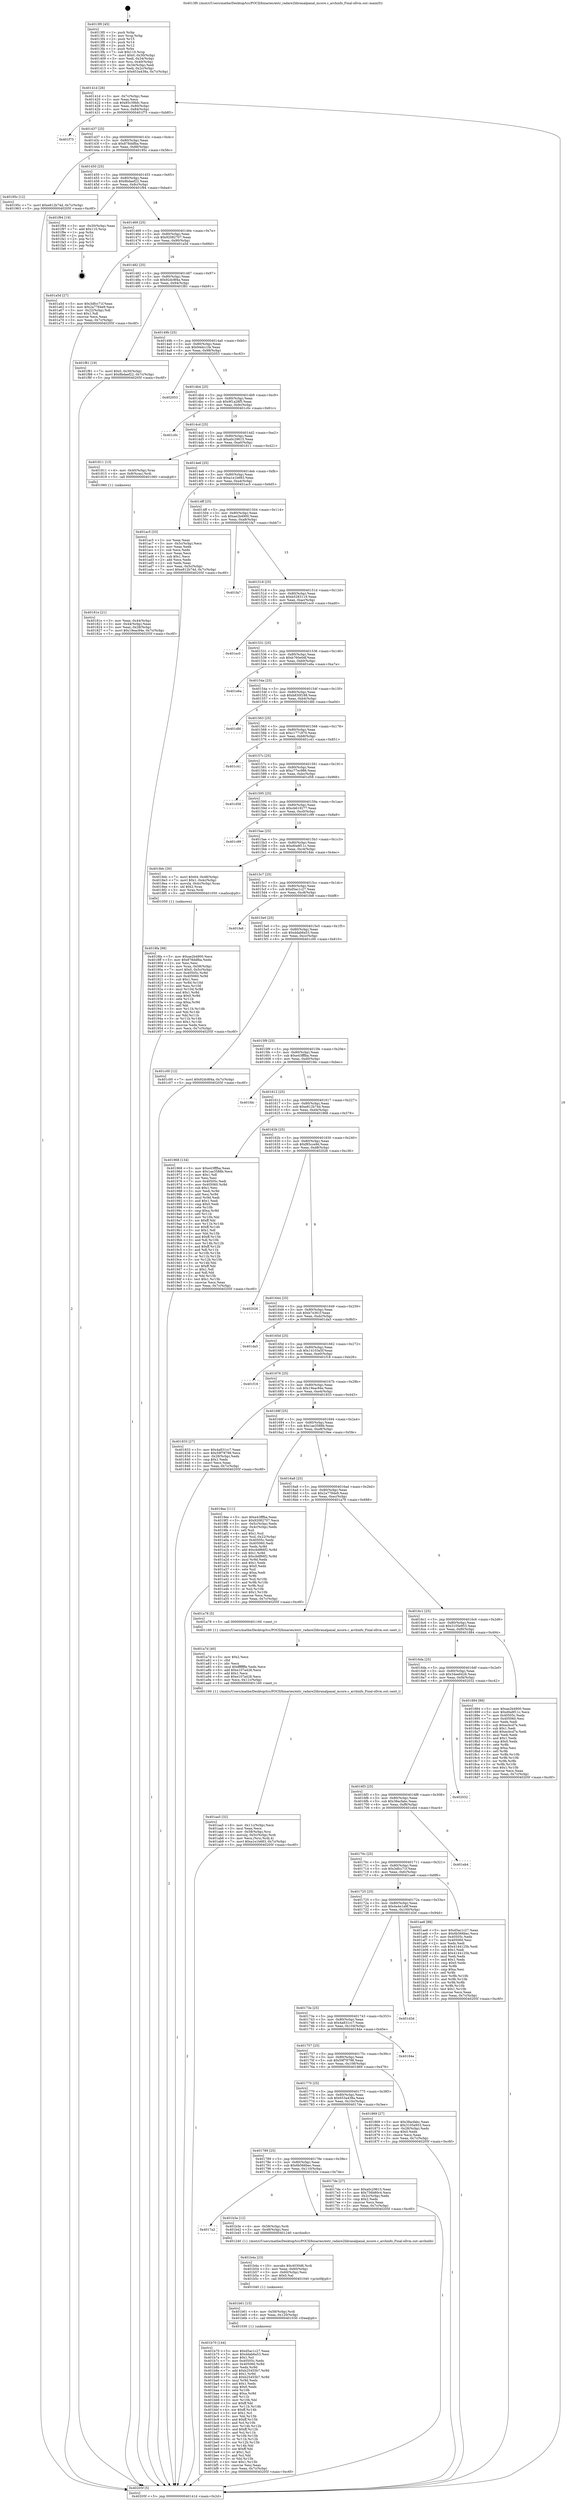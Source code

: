 digraph "0x4013f0" {
  label = "0x4013f0 (/mnt/c/Users/mathe/Desktop/tcc/POCII/binaries/extr_radare2libranalpanal_mcore.c_archinfo_Final-ollvm.out::main(0))"
  labelloc = "t"
  node[shape=record]

  Entry [label="",width=0.3,height=0.3,shape=circle,fillcolor=black,style=filled]
  "0x40141d" [label="{
     0x40141d [26]\l
     | [instrs]\l
     &nbsp;&nbsp;0x40141d \<+3\>: mov -0x7c(%rbp),%eax\l
     &nbsp;&nbsp;0x401420 \<+2\>: mov %eax,%ecx\l
     &nbsp;&nbsp;0x401422 \<+6\>: sub $0x85c39bfc,%ecx\l
     &nbsp;&nbsp;0x401428 \<+3\>: mov %eax,-0x80(%rbp)\l
     &nbsp;&nbsp;0x40142b \<+6\>: mov %ecx,-0x84(%rbp)\l
     &nbsp;&nbsp;0x401431 \<+6\>: je 0000000000401f75 \<main+0xb85\>\l
  }"]
  "0x401f75" [label="{
     0x401f75\l
  }", style=dashed]
  "0x401437" [label="{
     0x401437 [25]\l
     | [instrs]\l
     &nbsp;&nbsp;0x401437 \<+5\>: jmp 000000000040143c \<main+0x4c\>\l
     &nbsp;&nbsp;0x40143c \<+3\>: mov -0x80(%rbp),%eax\l
     &nbsp;&nbsp;0x40143f \<+5\>: sub $0x878ddfba,%eax\l
     &nbsp;&nbsp;0x401444 \<+6\>: mov %eax,-0x88(%rbp)\l
     &nbsp;&nbsp;0x40144a \<+6\>: je 000000000040195c \<main+0x56c\>\l
  }"]
  Exit [label="",width=0.3,height=0.3,shape=circle,fillcolor=black,style=filled,peripheries=2]
  "0x40195c" [label="{
     0x40195c [12]\l
     | [instrs]\l
     &nbsp;&nbsp;0x40195c \<+7\>: movl $0xe812b74d,-0x7c(%rbp)\l
     &nbsp;&nbsp;0x401963 \<+5\>: jmp 000000000040205f \<main+0xc6f\>\l
  }"]
  "0x401450" [label="{
     0x401450 [25]\l
     | [instrs]\l
     &nbsp;&nbsp;0x401450 \<+5\>: jmp 0000000000401455 \<main+0x65\>\l
     &nbsp;&nbsp;0x401455 \<+3\>: mov -0x80(%rbp),%eax\l
     &nbsp;&nbsp;0x401458 \<+5\>: sub $0x8bdaef22,%eax\l
     &nbsp;&nbsp;0x40145d \<+6\>: mov %eax,-0x8c(%rbp)\l
     &nbsp;&nbsp;0x401463 \<+6\>: je 0000000000401f94 \<main+0xba4\>\l
  }"]
  "0x401b70" [label="{
     0x401b70 [144]\l
     | [instrs]\l
     &nbsp;&nbsp;0x401b70 \<+5\>: mov $0xd5ac1c27,%eax\l
     &nbsp;&nbsp;0x401b75 \<+5\>: mov $0xddab6a53,%esi\l
     &nbsp;&nbsp;0x401b7a \<+2\>: mov $0x1,%cl\l
     &nbsp;&nbsp;0x401b7c \<+7\>: mov 0x40505c,%edx\l
     &nbsp;&nbsp;0x401b83 \<+8\>: mov 0x405060,%r8d\l
     &nbsp;&nbsp;0x401b8b \<+3\>: mov %edx,%r9d\l
     &nbsp;&nbsp;0x401b8e \<+7\>: add $0xb25455b7,%r9d\l
     &nbsp;&nbsp;0x401b95 \<+4\>: sub $0x1,%r9d\l
     &nbsp;&nbsp;0x401b99 \<+7\>: sub $0xb25455b7,%r9d\l
     &nbsp;&nbsp;0x401ba0 \<+4\>: imul %r9d,%edx\l
     &nbsp;&nbsp;0x401ba4 \<+3\>: and $0x1,%edx\l
     &nbsp;&nbsp;0x401ba7 \<+3\>: cmp $0x0,%edx\l
     &nbsp;&nbsp;0x401baa \<+4\>: sete %r10b\l
     &nbsp;&nbsp;0x401bae \<+4\>: cmp $0xa,%r8d\l
     &nbsp;&nbsp;0x401bb2 \<+4\>: setl %r11b\l
     &nbsp;&nbsp;0x401bb6 \<+3\>: mov %r10b,%bl\l
     &nbsp;&nbsp;0x401bb9 \<+3\>: xor $0xff,%bl\l
     &nbsp;&nbsp;0x401bbc \<+3\>: mov %r11b,%r14b\l
     &nbsp;&nbsp;0x401bbf \<+4\>: xor $0xff,%r14b\l
     &nbsp;&nbsp;0x401bc3 \<+3\>: xor $0x1,%cl\l
     &nbsp;&nbsp;0x401bc6 \<+3\>: mov %bl,%r15b\l
     &nbsp;&nbsp;0x401bc9 \<+4\>: and $0xff,%r15b\l
     &nbsp;&nbsp;0x401bcd \<+3\>: and %cl,%r10b\l
     &nbsp;&nbsp;0x401bd0 \<+3\>: mov %r14b,%r12b\l
     &nbsp;&nbsp;0x401bd3 \<+4\>: and $0xff,%r12b\l
     &nbsp;&nbsp;0x401bd7 \<+3\>: and %cl,%r11b\l
     &nbsp;&nbsp;0x401bda \<+3\>: or %r10b,%r15b\l
     &nbsp;&nbsp;0x401bdd \<+3\>: or %r11b,%r12b\l
     &nbsp;&nbsp;0x401be0 \<+3\>: xor %r12b,%r15b\l
     &nbsp;&nbsp;0x401be3 \<+3\>: or %r14b,%bl\l
     &nbsp;&nbsp;0x401be6 \<+3\>: xor $0xff,%bl\l
     &nbsp;&nbsp;0x401be9 \<+3\>: or $0x1,%cl\l
     &nbsp;&nbsp;0x401bec \<+2\>: and %cl,%bl\l
     &nbsp;&nbsp;0x401bee \<+3\>: or %bl,%r15b\l
     &nbsp;&nbsp;0x401bf1 \<+4\>: test $0x1,%r15b\l
     &nbsp;&nbsp;0x401bf5 \<+3\>: cmovne %esi,%eax\l
     &nbsp;&nbsp;0x401bf8 \<+3\>: mov %eax,-0x7c(%rbp)\l
     &nbsp;&nbsp;0x401bfb \<+5\>: jmp 000000000040205f \<main+0xc6f\>\l
  }"]
  "0x401f94" [label="{
     0x401f94 [19]\l
     | [instrs]\l
     &nbsp;&nbsp;0x401f94 \<+3\>: mov -0x30(%rbp),%eax\l
     &nbsp;&nbsp;0x401f97 \<+7\>: add $0x110,%rsp\l
     &nbsp;&nbsp;0x401f9e \<+1\>: pop %rbx\l
     &nbsp;&nbsp;0x401f9f \<+2\>: pop %r12\l
     &nbsp;&nbsp;0x401fa1 \<+2\>: pop %r14\l
     &nbsp;&nbsp;0x401fa3 \<+2\>: pop %r15\l
     &nbsp;&nbsp;0x401fa5 \<+1\>: pop %rbp\l
     &nbsp;&nbsp;0x401fa6 \<+1\>: ret\l
  }"]
  "0x401469" [label="{
     0x401469 [25]\l
     | [instrs]\l
     &nbsp;&nbsp;0x401469 \<+5\>: jmp 000000000040146e \<main+0x7e\>\l
     &nbsp;&nbsp;0x40146e \<+3\>: mov -0x80(%rbp),%eax\l
     &nbsp;&nbsp;0x401471 \<+5\>: sub $0x92082707,%eax\l
     &nbsp;&nbsp;0x401476 \<+6\>: mov %eax,-0x90(%rbp)\l
     &nbsp;&nbsp;0x40147c \<+6\>: je 0000000000401a5d \<main+0x66d\>\l
  }"]
  "0x401b61" [label="{
     0x401b61 [15]\l
     | [instrs]\l
     &nbsp;&nbsp;0x401b61 \<+4\>: mov -0x58(%rbp),%rdi\l
     &nbsp;&nbsp;0x401b65 \<+6\>: mov %eax,-0x120(%rbp)\l
     &nbsp;&nbsp;0x401b6b \<+5\>: call 0000000000401030 \<free@plt\>\l
     | [calls]\l
     &nbsp;&nbsp;0x401030 \{1\} (unknown)\l
  }"]
  "0x401a5d" [label="{
     0x401a5d [27]\l
     | [instrs]\l
     &nbsp;&nbsp;0x401a5d \<+5\>: mov $0x3dfcc71f,%eax\l
     &nbsp;&nbsp;0x401a62 \<+5\>: mov $0x2a7784e9,%ecx\l
     &nbsp;&nbsp;0x401a67 \<+3\>: mov -0x22(%rbp),%dl\l
     &nbsp;&nbsp;0x401a6a \<+3\>: test $0x1,%dl\l
     &nbsp;&nbsp;0x401a6d \<+3\>: cmovne %ecx,%eax\l
     &nbsp;&nbsp;0x401a70 \<+3\>: mov %eax,-0x7c(%rbp)\l
     &nbsp;&nbsp;0x401a73 \<+5\>: jmp 000000000040205f \<main+0xc6f\>\l
  }"]
  "0x401482" [label="{
     0x401482 [25]\l
     | [instrs]\l
     &nbsp;&nbsp;0x401482 \<+5\>: jmp 0000000000401487 \<main+0x97\>\l
     &nbsp;&nbsp;0x401487 \<+3\>: mov -0x80(%rbp),%eax\l
     &nbsp;&nbsp;0x40148a \<+5\>: sub $0x92dc8f4a,%eax\l
     &nbsp;&nbsp;0x40148f \<+6\>: mov %eax,-0x94(%rbp)\l
     &nbsp;&nbsp;0x401495 \<+6\>: je 0000000000401f81 \<main+0xb91\>\l
  }"]
  "0x401b4a" [label="{
     0x401b4a [23]\l
     | [instrs]\l
     &nbsp;&nbsp;0x401b4a \<+10\>: movabs $0x4030d6,%rdi\l
     &nbsp;&nbsp;0x401b54 \<+3\>: mov %eax,-0x60(%rbp)\l
     &nbsp;&nbsp;0x401b57 \<+3\>: mov -0x60(%rbp),%esi\l
     &nbsp;&nbsp;0x401b5a \<+2\>: mov $0x0,%al\l
     &nbsp;&nbsp;0x401b5c \<+5\>: call 0000000000401040 \<printf@plt\>\l
     | [calls]\l
     &nbsp;&nbsp;0x401040 \{1\} (unknown)\l
  }"]
  "0x401f81" [label="{
     0x401f81 [19]\l
     | [instrs]\l
     &nbsp;&nbsp;0x401f81 \<+7\>: movl $0x0,-0x30(%rbp)\l
     &nbsp;&nbsp;0x401f88 \<+7\>: movl $0x8bdaef22,-0x7c(%rbp)\l
     &nbsp;&nbsp;0x401f8f \<+5\>: jmp 000000000040205f \<main+0xc6f\>\l
  }"]
  "0x40149b" [label="{
     0x40149b [25]\l
     | [instrs]\l
     &nbsp;&nbsp;0x40149b \<+5\>: jmp 00000000004014a0 \<main+0xb0\>\l
     &nbsp;&nbsp;0x4014a0 \<+3\>: mov -0x80(%rbp),%eax\l
     &nbsp;&nbsp;0x4014a3 \<+5\>: sub $0x94dcc1fe,%eax\l
     &nbsp;&nbsp;0x4014a8 \<+6\>: mov %eax,-0x98(%rbp)\l
     &nbsp;&nbsp;0x4014ae \<+6\>: je 0000000000402053 \<main+0xc63\>\l
  }"]
  "0x4017a2" [label="{
     0x4017a2\l
  }", style=dashed]
  "0x402053" [label="{
     0x402053\l
  }", style=dashed]
  "0x4014b4" [label="{
     0x4014b4 [25]\l
     | [instrs]\l
     &nbsp;&nbsp;0x4014b4 \<+5\>: jmp 00000000004014b9 \<main+0xc9\>\l
     &nbsp;&nbsp;0x4014b9 \<+3\>: mov -0x80(%rbp),%eax\l
     &nbsp;&nbsp;0x4014bc \<+5\>: sub $0x9f1a28f5,%eax\l
     &nbsp;&nbsp;0x4014c1 \<+6\>: mov %eax,-0x9c(%rbp)\l
     &nbsp;&nbsp;0x4014c7 \<+6\>: je 0000000000401c0c \<main+0x81c\>\l
  }"]
  "0x401b3e" [label="{
     0x401b3e [12]\l
     | [instrs]\l
     &nbsp;&nbsp;0x401b3e \<+4\>: mov -0x58(%rbp),%rdi\l
     &nbsp;&nbsp;0x401b42 \<+3\>: mov -0x48(%rbp),%esi\l
     &nbsp;&nbsp;0x401b45 \<+5\>: call 0000000000401240 \<archinfo\>\l
     | [calls]\l
     &nbsp;&nbsp;0x401240 \{1\} (/mnt/c/Users/mathe/Desktop/tcc/POCII/binaries/extr_radare2libranalpanal_mcore.c_archinfo_Final-ollvm.out::archinfo)\l
  }"]
  "0x401c0c" [label="{
     0x401c0c\l
  }", style=dashed]
  "0x4014cd" [label="{
     0x4014cd [25]\l
     | [instrs]\l
     &nbsp;&nbsp;0x4014cd \<+5\>: jmp 00000000004014d2 \<main+0xe2\>\l
     &nbsp;&nbsp;0x4014d2 \<+3\>: mov -0x80(%rbp),%eax\l
     &nbsp;&nbsp;0x4014d5 \<+5\>: sub $0xa0c29615,%eax\l
     &nbsp;&nbsp;0x4014da \<+6\>: mov %eax,-0xa0(%rbp)\l
     &nbsp;&nbsp;0x4014e0 \<+6\>: je 0000000000401811 \<main+0x421\>\l
  }"]
  "0x401aa5" [label="{
     0x401aa5 [32]\l
     | [instrs]\l
     &nbsp;&nbsp;0x401aa5 \<+6\>: mov -0x11c(%rbp),%ecx\l
     &nbsp;&nbsp;0x401aab \<+3\>: imul %eax,%ecx\l
     &nbsp;&nbsp;0x401aae \<+4\>: mov -0x58(%rbp),%rsi\l
     &nbsp;&nbsp;0x401ab2 \<+4\>: movslq -0x5c(%rbp),%rdi\l
     &nbsp;&nbsp;0x401ab6 \<+3\>: mov %ecx,(%rsi,%rdi,4)\l
     &nbsp;&nbsp;0x401ab9 \<+7\>: movl $0xa1e1b683,-0x7c(%rbp)\l
     &nbsp;&nbsp;0x401ac0 \<+5\>: jmp 000000000040205f \<main+0xc6f\>\l
  }"]
  "0x401811" [label="{
     0x401811 [13]\l
     | [instrs]\l
     &nbsp;&nbsp;0x401811 \<+4\>: mov -0x40(%rbp),%rax\l
     &nbsp;&nbsp;0x401815 \<+4\>: mov 0x8(%rax),%rdi\l
     &nbsp;&nbsp;0x401819 \<+5\>: call 0000000000401060 \<atoi@plt\>\l
     | [calls]\l
     &nbsp;&nbsp;0x401060 \{1\} (unknown)\l
  }"]
  "0x4014e6" [label="{
     0x4014e6 [25]\l
     | [instrs]\l
     &nbsp;&nbsp;0x4014e6 \<+5\>: jmp 00000000004014eb \<main+0xfb\>\l
     &nbsp;&nbsp;0x4014eb \<+3\>: mov -0x80(%rbp),%eax\l
     &nbsp;&nbsp;0x4014ee \<+5\>: sub $0xa1e1b683,%eax\l
     &nbsp;&nbsp;0x4014f3 \<+6\>: mov %eax,-0xa4(%rbp)\l
     &nbsp;&nbsp;0x4014f9 \<+6\>: je 0000000000401ac5 \<main+0x6d5\>\l
  }"]
  "0x401a7d" [label="{
     0x401a7d [40]\l
     | [instrs]\l
     &nbsp;&nbsp;0x401a7d \<+5\>: mov $0x2,%ecx\l
     &nbsp;&nbsp;0x401a82 \<+1\>: cltd\l
     &nbsp;&nbsp;0x401a83 \<+2\>: idiv %ecx\l
     &nbsp;&nbsp;0x401a85 \<+6\>: imul $0xfffffffe,%edx,%ecx\l
     &nbsp;&nbsp;0x401a8b \<+6\>: add $0xe107a428,%ecx\l
     &nbsp;&nbsp;0x401a91 \<+3\>: add $0x1,%ecx\l
     &nbsp;&nbsp;0x401a94 \<+6\>: sub $0xe107a428,%ecx\l
     &nbsp;&nbsp;0x401a9a \<+6\>: mov %ecx,-0x11c(%rbp)\l
     &nbsp;&nbsp;0x401aa0 \<+5\>: call 0000000000401160 \<next_i\>\l
     | [calls]\l
     &nbsp;&nbsp;0x401160 \{1\} (/mnt/c/Users/mathe/Desktop/tcc/POCII/binaries/extr_radare2libranalpanal_mcore.c_archinfo_Final-ollvm.out::next_i)\l
  }"]
  "0x401ac5" [label="{
     0x401ac5 [33]\l
     | [instrs]\l
     &nbsp;&nbsp;0x401ac5 \<+2\>: xor %eax,%eax\l
     &nbsp;&nbsp;0x401ac7 \<+3\>: mov -0x5c(%rbp),%ecx\l
     &nbsp;&nbsp;0x401aca \<+2\>: mov %eax,%edx\l
     &nbsp;&nbsp;0x401acc \<+2\>: sub %ecx,%edx\l
     &nbsp;&nbsp;0x401ace \<+2\>: mov %eax,%ecx\l
     &nbsp;&nbsp;0x401ad0 \<+3\>: sub $0x1,%ecx\l
     &nbsp;&nbsp;0x401ad3 \<+2\>: add %ecx,%edx\l
     &nbsp;&nbsp;0x401ad5 \<+2\>: sub %edx,%eax\l
     &nbsp;&nbsp;0x401ad7 \<+3\>: mov %eax,-0x5c(%rbp)\l
     &nbsp;&nbsp;0x401ada \<+7\>: movl $0xe812b74d,-0x7c(%rbp)\l
     &nbsp;&nbsp;0x401ae1 \<+5\>: jmp 000000000040205f \<main+0xc6f\>\l
  }"]
  "0x4014ff" [label="{
     0x4014ff [25]\l
     | [instrs]\l
     &nbsp;&nbsp;0x4014ff \<+5\>: jmp 0000000000401504 \<main+0x114\>\l
     &nbsp;&nbsp;0x401504 \<+3\>: mov -0x80(%rbp),%eax\l
     &nbsp;&nbsp;0x401507 \<+5\>: sub $0xae2b4900,%eax\l
     &nbsp;&nbsp;0x40150c \<+6\>: mov %eax,-0xa8(%rbp)\l
     &nbsp;&nbsp;0x401512 \<+6\>: je 0000000000401fa7 \<main+0xbb7\>\l
  }"]
  "0x4018fa" [label="{
     0x4018fa [98]\l
     | [instrs]\l
     &nbsp;&nbsp;0x4018fa \<+5\>: mov $0xae2b4900,%ecx\l
     &nbsp;&nbsp;0x4018ff \<+5\>: mov $0x878ddfba,%edx\l
     &nbsp;&nbsp;0x401904 \<+2\>: xor %esi,%esi\l
     &nbsp;&nbsp;0x401906 \<+4\>: mov %rax,-0x58(%rbp)\l
     &nbsp;&nbsp;0x40190a \<+7\>: movl $0x0,-0x5c(%rbp)\l
     &nbsp;&nbsp;0x401911 \<+8\>: mov 0x40505c,%r8d\l
     &nbsp;&nbsp;0x401919 \<+8\>: mov 0x405060,%r9d\l
     &nbsp;&nbsp;0x401921 \<+3\>: sub $0x1,%esi\l
     &nbsp;&nbsp;0x401924 \<+3\>: mov %r8d,%r10d\l
     &nbsp;&nbsp;0x401927 \<+3\>: add %esi,%r10d\l
     &nbsp;&nbsp;0x40192a \<+4\>: imul %r10d,%r8d\l
     &nbsp;&nbsp;0x40192e \<+4\>: and $0x1,%r8d\l
     &nbsp;&nbsp;0x401932 \<+4\>: cmp $0x0,%r8d\l
     &nbsp;&nbsp;0x401936 \<+4\>: sete %r11b\l
     &nbsp;&nbsp;0x40193a \<+4\>: cmp $0xa,%r9d\l
     &nbsp;&nbsp;0x40193e \<+3\>: setl %bl\l
     &nbsp;&nbsp;0x401941 \<+3\>: mov %r11b,%r14b\l
     &nbsp;&nbsp;0x401944 \<+3\>: and %bl,%r14b\l
     &nbsp;&nbsp;0x401947 \<+3\>: xor %bl,%r11b\l
     &nbsp;&nbsp;0x40194a \<+3\>: or %r11b,%r14b\l
     &nbsp;&nbsp;0x40194d \<+4\>: test $0x1,%r14b\l
     &nbsp;&nbsp;0x401951 \<+3\>: cmovne %edx,%ecx\l
     &nbsp;&nbsp;0x401954 \<+3\>: mov %ecx,-0x7c(%rbp)\l
     &nbsp;&nbsp;0x401957 \<+5\>: jmp 000000000040205f \<main+0xc6f\>\l
  }"]
  "0x401fa7" [label="{
     0x401fa7\l
  }", style=dashed]
  "0x401518" [label="{
     0x401518 [25]\l
     | [instrs]\l
     &nbsp;&nbsp;0x401518 \<+5\>: jmp 000000000040151d \<main+0x12d\>\l
     &nbsp;&nbsp;0x40151d \<+3\>: mov -0x80(%rbp),%eax\l
     &nbsp;&nbsp;0x401520 \<+5\>: sub $0xb5283119,%eax\l
     &nbsp;&nbsp;0x401525 \<+6\>: mov %eax,-0xac(%rbp)\l
     &nbsp;&nbsp;0x40152b \<+6\>: je 0000000000401ec0 \<main+0xad0\>\l
  }"]
  "0x40181e" [label="{
     0x40181e [21]\l
     | [instrs]\l
     &nbsp;&nbsp;0x40181e \<+3\>: mov %eax,-0x44(%rbp)\l
     &nbsp;&nbsp;0x401821 \<+3\>: mov -0x44(%rbp),%eax\l
     &nbsp;&nbsp;0x401824 \<+3\>: mov %eax,-0x28(%rbp)\l
     &nbsp;&nbsp;0x401827 \<+7\>: movl $0x19eac94e,-0x7c(%rbp)\l
     &nbsp;&nbsp;0x40182e \<+5\>: jmp 000000000040205f \<main+0xc6f\>\l
  }"]
  "0x401ec0" [label="{
     0x401ec0\l
  }", style=dashed]
  "0x401531" [label="{
     0x401531 [25]\l
     | [instrs]\l
     &nbsp;&nbsp;0x401531 \<+5\>: jmp 0000000000401536 \<main+0x146\>\l
     &nbsp;&nbsp;0x401536 \<+3\>: mov -0x80(%rbp),%eax\l
     &nbsp;&nbsp;0x401539 \<+5\>: sub $0xb760e0df,%eax\l
     &nbsp;&nbsp;0x40153e \<+6\>: mov %eax,-0xb0(%rbp)\l
     &nbsp;&nbsp;0x401544 \<+6\>: je 0000000000401e6a \<main+0xa7a\>\l
  }"]
  "0x4013f0" [label="{
     0x4013f0 [45]\l
     | [instrs]\l
     &nbsp;&nbsp;0x4013f0 \<+1\>: push %rbp\l
     &nbsp;&nbsp;0x4013f1 \<+3\>: mov %rsp,%rbp\l
     &nbsp;&nbsp;0x4013f4 \<+2\>: push %r15\l
     &nbsp;&nbsp;0x4013f6 \<+2\>: push %r14\l
     &nbsp;&nbsp;0x4013f8 \<+2\>: push %r12\l
     &nbsp;&nbsp;0x4013fa \<+1\>: push %rbx\l
     &nbsp;&nbsp;0x4013fb \<+7\>: sub $0x110,%rsp\l
     &nbsp;&nbsp;0x401402 \<+7\>: movl $0x0,-0x30(%rbp)\l
     &nbsp;&nbsp;0x401409 \<+3\>: mov %edi,-0x34(%rbp)\l
     &nbsp;&nbsp;0x40140c \<+4\>: mov %rsi,-0x40(%rbp)\l
     &nbsp;&nbsp;0x401410 \<+3\>: mov -0x34(%rbp),%edi\l
     &nbsp;&nbsp;0x401413 \<+3\>: mov %edi,-0x2c(%rbp)\l
     &nbsp;&nbsp;0x401416 \<+7\>: movl $0x653a438a,-0x7c(%rbp)\l
  }"]
  "0x401e6a" [label="{
     0x401e6a\l
  }", style=dashed]
  "0x40154a" [label="{
     0x40154a [25]\l
     | [instrs]\l
     &nbsp;&nbsp;0x40154a \<+5\>: jmp 000000000040154f \<main+0x15f\>\l
     &nbsp;&nbsp;0x40154f \<+3\>: mov -0x80(%rbp),%eax\l
     &nbsp;&nbsp;0x401552 \<+5\>: sub $0xb830f188,%eax\l
     &nbsp;&nbsp;0x401557 \<+6\>: mov %eax,-0xb4(%rbp)\l
     &nbsp;&nbsp;0x40155d \<+6\>: je 0000000000401dfd \<main+0xa0d\>\l
  }"]
  "0x40205f" [label="{
     0x40205f [5]\l
     | [instrs]\l
     &nbsp;&nbsp;0x40205f \<+5\>: jmp 000000000040141d \<main+0x2d\>\l
  }"]
  "0x401dfd" [label="{
     0x401dfd\l
  }", style=dashed]
  "0x401563" [label="{
     0x401563 [25]\l
     | [instrs]\l
     &nbsp;&nbsp;0x401563 \<+5\>: jmp 0000000000401568 \<main+0x178\>\l
     &nbsp;&nbsp;0x401568 \<+3\>: mov -0x80(%rbp),%eax\l
     &nbsp;&nbsp;0x40156b \<+5\>: sub $0xc1771870,%eax\l
     &nbsp;&nbsp;0x401570 \<+6\>: mov %eax,-0xb8(%rbp)\l
     &nbsp;&nbsp;0x401576 \<+6\>: je 0000000000401c41 \<main+0x851\>\l
  }"]
  "0x401789" [label="{
     0x401789 [25]\l
     | [instrs]\l
     &nbsp;&nbsp;0x401789 \<+5\>: jmp 000000000040178e \<main+0x39e\>\l
     &nbsp;&nbsp;0x40178e \<+3\>: mov -0x80(%rbp),%eax\l
     &nbsp;&nbsp;0x401791 \<+5\>: sub $0x6b566bec,%eax\l
     &nbsp;&nbsp;0x401796 \<+6\>: mov %eax,-0x110(%rbp)\l
     &nbsp;&nbsp;0x40179c \<+6\>: je 0000000000401b3e \<main+0x74e\>\l
  }"]
  "0x401c41" [label="{
     0x401c41\l
  }", style=dashed]
  "0x40157c" [label="{
     0x40157c [25]\l
     | [instrs]\l
     &nbsp;&nbsp;0x40157c \<+5\>: jmp 0000000000401581 \<main+0x191\>\l
     &nbsp;&nbsp;0x401581 \<+3\>: mov -0x80(%rbp),%eax\l
     &nbsp;&nbsp;0x401584 \<+5\>: sub $0xc77ec986,%eax\l
     &nbsp;&nbsp;0x401589 \<+6\>: mov %eax,-0xbc(%rbp)\l
     &nbsp;&nbsp;0x40158f \<+6\>: je 0000000000401d58 \<main+0x968\>\l
  }"]
  "0x4017de" [label="{
     0x4017de [27]\l
     | [instrs]\l
     &nbsp;&nbsp;0x4017de \<+5\>: mov $0xa0c29615,%eax\l
     &nbsp;&nbsp;0x4017e3 \<+5\>: mov $0x756b80c4,%ecx\l
     &nbsp;&nbsp;0x4017e8 \<+3\>: mov -0x2c(%rbp),%edx\l
     &nbsp;&nbsp;0x4017eb \<+3\>: cmp $0x2,%edx\l
     &nbsp;&nbsp;0x4017ee \<+3\>: cmovne %ecx,%eax\l
     &nbsp;&nbsp;0x4017f1 \<+3\>: mov %eax,-0x7c(%rbp)\l
     &nbsp;&nbsp;0x4017f4 \<+5\>: jmp 000000000040205f \<main+0xc6f\>\l
  }"]
  "0x401d58" [label="{
     0x401d58\l
  }", style=dashed]
  "0x401595" [label="{
     0x401595 [25]\l
     | [instrs]\l
     &nbsp;&nbsp;0x401595 \<+5\>: jmp 000000000040159a \<main+0x1aa\>\l
     &nbsp;&nbsp;0x40159a \<+3\>: mov -0x80(%rbp),%eax\l
     &nbsp;&nbsp;0x40159d \<+5\>: sub $0xcb619277,%eax\l
     &nbsp;&nbsp;0x4015a2 \<+6\>: mov %eax,-0xc0(%rbp)\l
     &nbsp;&nbsp;0x4015a8 \<+6\>: je 0000000000401c99 \<main+0x8a9\>\l
  }"]
  "0x401770" [label="{
     0x401770 [25]\l
     | [instrs]\l
     &nbsp;&nbsp;0x401770 \<+5\>: jmp 0000000000401775 \<main+0x385\>\l
     &nbsp;&nbsp;0x401775 \<+3\>: mov -0x80(%rbp),%eax\l
     &nbsp;&nbsp;0x401778 \<+5\>: sub $0x653a438a,%eax\l
     &nbsp;&nbsp;0x40177d \<+6\>: mov %eax,-0x10c(%rbp)\l
     &nbsp;&nbsp;0x401783 \<+6\>: je 00000000004017de \<main+0x3ee\>\l
  }"]
  "0x401c99" [label="{
     0x401c99\l
  }", style=dashed]
  "0x4015ae" [label="{
     0x4015ae [25]\l
     | [instrs]\l
     &nbsp;&nbsp;0x4015ae \<+5\>: jmp 00000000004015b3 \<main+0x1c3\>\l
     &nbsp;&nbsp;0x4015b3 \<+3\>: mov -0x80(%rbp),%eax\l
     &nbsp;&nbsp;0x4015b6 \<+5\>: sub $0xd0a9f11c,%eax\l
     &nbsp;&nbsp;0x4015bb \<+6\>: mov %eax,-0xc4(%rbp)\l
     &nbsp;&nbsp;0x4015c1 \<+6\>: je 00000000004018dc \<main+0x4ec\>\l
  }"]
  "0x401869" [label="{
     0x401869 [27]\l
     | [instrs]\l
     &nbsp;&nbsp;0x401869 \<+5\>: mov $0x38acfabc,%eax\l
     &nbsp;&nbsp;0x40186e \<+5\>: mov $0x3105e953,%ecx\l
     &nbsp;&nbsp;0x401873 \<+3\>: mov -0x28(%rbp),%edx\l
     &nbsp;&nbsp;0x401876 \<+3\>: cmp $0x0,%edx\l
     &nbsp;&nbsp;0x401879 \<+3\>: cmove %ecx,%eax\l
     &nbsp;&nbsp;0x40187c \<+3\>: mov %eax,-0x7c(%rbp)\l
     &nbsp;&nbsp;0x40187f \<+5\>: jmp 000000000040205f \<main+0xc6f\>\l
  }"]
  "0x4018dc" [label="{
     0x4018dc [30]\l
     | [instrs]\l
     &nbsp;&nbsp;0x4018dc \<+7\>: movl $0x64,-0x48(%rbp)\l
     &nbsp;&nbsp;0x4018e3 \<+7\>: movl $0x1,-0x4c(%rbp)\l
     &nbsp;&nbsp;0x4018ea \<+4\>: movslq -0x4c(%rbp),%rax\l
     &nbsp;&nbsp;0x4018ee \<+4\>: shl $0x2,%rax\l
     &nbsp;&nbsp;0x4018f2 \<+3\>: mov %rax,%rdi\l
     &nbsp;&nbsp;0x4018f5 \<+5\>: call 0000000000401050 \<malloc@plt\>\l
     | [calls]\l
     &nbsp;&nbsp;0x401050 \{1\} (unknown)\l
  }"]
  "0x4015c7" [label="{
     0x4015c7 [25]\l
     | [instrs]\l
     &nbsp;&nbsp;0x4015c7 \<+5\>: jmp 00000000004015cc \<main+0x1dc\>\l
     &nbsp;&nbsp;0x4015cc \<+3\>: mov -0x80(%rbp),%eax\l
     &nbsp;&nbsp;0x4015cf \<+5\>: sub $0xd5ac1c27,%eax\l
     &nbsp;&nbsp;0x4015d4 \<+6\>: mov %eax,-0xc8(%rbp)\l
     &nbsp;&nbsp;0x4015da \<+6\>: je 0000000000401fe8 \<main+0xbf8\>\l
  }"]
  "0x401757" [label="{
     0x401757 [25]\l
     | [instrs]\l
     &nbsp;&nbsp;0x401757 \<+5\>: jmp 000000000040175c \<main+0x36c\>\l
     &nbsp;&nbsp;0x40175c \<+3\>: mov -0x80(%rbp),%eax\l
     &nbsp;&nbsp;0x40175f \<+5\>: sub $0x59f78798,%eax\l
     &nbsp;&nbsp;0x401764 \<+6\>: mov %eax,-0x108(%rbp)\l
     &nbsp;&nbsp;0x40176a \<+6\>: je 0000000000401869 \<main+0x479\>\l
  }"]
  "0x401fe8" [label="{
     0x401fe8\l
  }", style=dashed]
  "0x4015e0" [label="{
     0x4015e0 [25]\l
     | [instrs]\l
     &nbsp;&nbsp;0x4015e0 \<+5\>: jmp 00000000004015e5 \<main+0x1f5\>\l
     &nbsp;&nbsp;0x4015e5 \<+3\>: mov -0x80(%rbp),%eax\l
     &nbsp;&nbsp;0x4015e8 \<+5\>: sub $0xddab6a53,%eax\l
     &nbsp;&nbsp;0x4015ed \<+6\>: mov %eax,-0xcc(%rbp)\l
     &nbsp;&nbsp;0x4015f3 \<+6\>: je 0000000000401c00 \<main+0x810\>\l
  }"]
  "0x40184e" [label="{
     0x40184e\l
  }", style=dashed]
  "0x401c00" [label="{
     0x401c00 [12]\l
     | [instrs]\l
     &nbsp;&nbsp;0x401c00 \<+7\>: movl $0x92dc8f4a,-0x7c(%rbp)\l
     &nbsp;&nbsp;0x401c07 \<+5\>: jmp 000000000040205f \<main+0xc6f\>\l
  }"]
  "0x4015f9" [label="{
     0x4015f9 [25]\l
     | [instrs]\l
     &nbsp;&nbsp;0x4015f9 \<+5\>: jmp 00000000004015fe \<main+0x20e\>\l
     &nbsp;&nbsp;0x4015fe \<+3\>: mov -0x80(%rbp),%eax\l
     &nbsp;&nbsp;0x401601 \<+5\>: sub $0xe43fffba,%eax\l
     &nbsp;&nbsp;0x401606 \<+6\>: mov %eax,-0xd0(%rbp)\l
     &nbsp;&nbsp;0x40160c \<+6\>: je 0000000000401fdc \<main+0xbec\>\l
  }"]
  "0x40173e" [label="{
     0x40173e [25]\l
     | [instrs]\l
     &nbsp;&nbsp;0x40173e \<+5\>: jmp 0000000000401743 \<main+0x353\>\l
     &nbsp;&nbsp;0x401743 \<+3\>: mov -0x80(%rbp),%eax\l
     &nbsp;&nbsp;0x401746 \<+5\>: sub $0x4a831cc7,%eax\l
     &nbsp;&nbsp;0x40174b \<+6\>: mov %eax,-0x104(%rbp)\l
     &nbsp;&nbsp;0x401751 \<+6\>: je 000000000040184e \<main+0x45e\>\l
  }"]
  "0x401fdc" [label="{
     0x401fdc\l
  }", style=dashed]
  "0x401612" [label="{
     0x401612 [25]\l
     | [instrs]\l
     &nbsp;&nbsp;0x401612 \<+5\>: jmp 0000000000401617 \<main+0x227\>\l
     &nbsp;&nbsp;0x401617 \<+3\>: mov -0x80(%rbp),%eax\l
     &nbsp;&nbsp;0x40161a \<+5\>: sub $0xe812b74d,%eax\l
     &nbsp;&nbsp;0x40161f \<+6\>: mov %eax,-0xd4(%rbp)\l
     &nbsp;&nbsp;0x401625 \<+6\>: je 0000000000401968 \<main+0x578\>\l
  }"]
  "0x401d3d" [label="{
     0x401d3d\l
  }", style=dashed]
  "0x401968" [label="{
     0x401968 [134]\l
     | [instrs]\l
     &nbsp;&nbsp;0x401968 \<+5\>: mov $0xe43fffba,%eax\l
     &nbsp;&nbsp;0x40196d \<+5\>: mov $0x1ae3588b,%ecx\l
     &nbsp;&nbsp;0x401972 \<+2\>: mov $0x1,%dl\l
     &nbsp;&nbsp;0x401974 \<+2\>: xor %esi,%esi\l
     &nbsp;&nbsp;0x401976 \<+7\>: mov 0x40505c,%edi\l
     &nbsp;&nbsp;0x40197d \<+8\>: mov 0x405060,%r8d\l
     &nbsp;&nbsp;0x401985 \<+3\>: sub $0x1,%esi\l
     &nbsp;&nbsp;0x401988 \<+3\>: mov %edi,%r9d\l
     &nbsp;&nbsp;0x40198b \<+3\>: add %esi,%r9d\l
     &nbsp;&nbsp;0x40198e \<+4\>: imul %r9d,%edi\l
     &nbsp;&nbsp;0x401992 \<+3\>: and $0x1,%edi\l
     &nbsp;&nbsp;0x401995 \<+3\>: cmp $0x0,%edi\l
     &nbsp;&nbsp;0x401998 \<+4\>: sete %r10b\l
     &nbsp;&nbsp;0x40199c \<+4\>: cmp $0xa,%r8d\l
     &nbsp;&nbsp;0x4019a0 \<+4\>: setl %r11b\l
     &nbsp;&nbsp;0x4019a4 \<+3\>: mov %r10b,%bl\l
     &nbsp;&nbsp;0x4019a7 \<+3\>: xor $0xff,%bl\l
     &nbsp;&nbsp;0x4019aa \<+3\>: mov %r11b,%r14b\l
     &nbsp;&nbsp;0x4019ad \<+4\>: xor $0xff,%r14b\l
     &nbsp;&nbsp;0x4019b1 \<+3\>: xor $0x1,%dl\l
     &nbsp;&nbsp;0x4019b4 \<+3\>: mov %bl,%r15b\l
     &nbsp;&nbsp;0x4019b7 \<+4\>: and $0xff,%r15b\l
     &nbsp;&nbsp;0x4019bb \<+3\>: and %dl,%r10b\l
     &nbsp;&nbsp;0x4019be \<+3\>: mov %r14b,%r12b\l
     &nbsp;&nbsp;0x4019c1 \<+4\>: and $0xff,%r12b\l
     &nbsp;&nbsp;0x4019c5 \<+3\>: and %dl,%r11b\l
     &nbsp;&nbsp;0x4019c8 \<+3\>: or %r10b,%r15b\l
     &nbsp;&nbsp;0x4019cb \<+3\>: or %r11b,%r12b\l
     &nbsp;&nbsp;0x4019ce \<+3\>: xor %r12b,%r15b\l
     &nbsp;&nbsp;0x4019d1 \<+3\>: or %r14b,%bl\l
     &nbsp;&nbsp;0x4019d4 \<+3\>: xor $0xff,%bl\l
     &nbsp;&nbsp;0x4019d7 \<+3\>: or $0x1,%dl\l
     &nbsp;&nbsp;0x4019da \<+2\>: and %dl,%bl\l
     &nbsp;&nbsp;0x4019dc \<+3\>: or %bl,%r15b\l
     &nbsp;&nbsp;0x4019df \<+4\>: test $0x1,%r15b\l
     &nbsp;&nbsp;0x4019e3 \<+3\>: cmovne %ecx,%eax\l
     &nbsp;&nbsp;0x4019e6 \<+3\>: mov %eax,-0x7c(%rbp)\l
     &nbsp;&nbsp;0x4019e9 \<+5\>: jmp 000000000040205f \<main+0xc6f\>\l
  }"]
  "0x40162b" [label="{
     0x40162b [25]\l
     | [instrs]\l
     &nbsp;&nbsp;0x40162b \<+5\>: jmp 0000000000401630 \<main+0x240\>\l
     &nbsp;&nbsp;0x401630 \<+3\>: mov -0x80(%rbp),%eax\l
     &nbsp;&nbsp;0x401633 \<+5\>: sub $0xf85cce9d,%eax\l
     &nbsp;&nbsp;0x401638 \<+6\>: mov %eax,-0xd8(%rbp)\l
     &nbsp;&nbsp;0x40163e \<+6\>: je 0000000000402026 \<main+0xc36\>\l
  }"]
  "0x401725" [label="{
     0x401725 [25]\l
     | [instrs]\l
     &nbsp;&nbsp;0x401725 \<+5\>: jmp 000000000040172a \<main+0x33a\>\l
     &nbsp;&nbsp;0x40172a \<+3\>: mov -0x80(%rbp),%eax\l
     &nbsp;&nbsp;0x40172d \<+5\>: sub $0x4a4e1a9f,%eax\l
     &nbsp;&nbsp;0x401732 \<+6\>: mov %eax,-0x100(%rbp)\l
     &nbsp;&nbsp;0x401738 \<+6\>: je 0000000000401d3d \<main+0x94d\>\l
  }"]
  "0x402026" [label="{
     0x402026\l
  }", style=dashed]
  "0x401644" [label="{
     0x401644 [25]\l
     | [instrs]\l
     &nbsp;&nbsp;0x401644 \<+5\>: jmp 0000000000401649 \<main+0x259\>\l
     &nbsp;&nbsp;0x401649 \<+3\>: mov -0x80(%rbp),%eax\l
     &nbsp;&nbsp;0x40164c \<+5\>: sub $0xb7e361f,%eax\l
     &nbsp;&nbsp;0x401651 \<+6\>: mov %eax,-0xdc(%rbp)\l
     &nbsp;&nbsp;0x401657 \<+6\>: je 0000000000401da5 \<main+0x9b5\>\l
  }"]
  "0x401ae6" [label="{
     0x401ae6 [88]\l
     | [instrs]\l
     &nbsp;&nbsp;0x401ae6 \<+5\>: mov $0xd5ac1c27,%eax\l
     &nbsp;&nbsp;0x401aeb \<+5\>: mov $0x6b566bec,%ecx\l
     &nbsp;&nbsp;0x401af0 \<+7\>: mov 0x40505c,%edx\l
     &nbsp;&nbsp;0x401af7 \<+7\>: mov 0x405060,%esi\l
     &nbsp;&nbsp;0x401afe \<+2\>: mov %edx,%edi\l
     &nbsp;&nbsp;0x401b00 \<+6\>: sub $0x4144125b,%edi\l
     &nbsp;&nbsp;0x401b06 \<+3\>: sub $0x1,%edi\l
     &nbsp;&nbsp;0x401b09 \<+6\>: add $0x4144125b,%edi\l
     &nbsp;&nbsp;0x401b0f \<+3\>: imul %edi,%edx\l
     &nbsp;&nbsp;0x401b12 \<+3\>: and $0x1,%edx\l
     &nbsp;&nbsp;0x401b15 \<+3\>: cmp $0x0,%edx\l
     &nbsp;&nbsp;0x401b18 \<+4\>: sete %r8b\l
     &nbsp;&nbsp;0x401b1c \<+3\>: cmp $0xa,%esi\l
     &nbsp;&nbsp;0x401b1f \<+4\>: setl %r9b\l
     &nbsp;&nbsp;0x401b23 \<+3\>: mov %r8b,%r10b\l
     &nbsp;&nbsp;0x401b26 \<+3\>: and %r9b,%r10b\l
     &nbsp;&nbsp;0x401b29 \<+3\>: xor %r9b,%r8b\l
     &nbsp;&nbsp;0x401b2c \<+3\>: or %r8b,%r10b\l
     &nbsp;&nbsp;0x401b2f \<+4\>: test $0x1,%r10b\l
     &nbsp;&nbsp;0x401b33 \<+3\>: cmovne %ecx,%eax\l
     &nbsp;&nbsp;0x401b36 \<+3\>: mov %eax,-0x7c(%rbp)\l
     &nbsp;&nbsp;0x401b39 \<+5\>: jmp 000000000040205f \<main+0xc6f\>\l
  }"]
  "0x401da5" [label="{
     0x401da5\l
  }", style=dashed]
  "0x40165d" [label="{
     0x40165d [25]\l
     | [instrs]\l
     &nbsp;&nbsp;0x40165d \<+5\>: jmp 0000000000401662 \<main+0x272\>\l
     &nbsp;&nbsp;0x401662 \<+3\>: mov -0x80(%rbp),%eax\l
     &nbsp;&nbsp;0x401665 \<+5\>: sub $0x14103a5f,%eax\l
     &nbsp;&nbsp;0x40166a \<+6\>: mov %eax,-0xe0(%rbp)\l
     &nbsp;&nbsp;0x401670 \<+6\>: je 0000000000401f18 \<main+0xb28\>\l
  }"]
  "0x40170c" [label="{
     0x40170c [25]\l
     | [instrs]\l
     &nbsp;&nbsp;0x40170c \<+5\>: jmp 0000000000401711 \<main+0x321\>\l
     &nbsp;&nbsp;0x401711 \<+3\>: mov -0x80(%rbp),%eax\l
     &nbsp;&nbsp;0x401714 \<+5\>: sub $0x3dfcc71f,%eax\l
     &nbsp;&nbsp;0x401719 \<+6\>: mov %eax,-0xfc(%rbp)\l
     &nbsp;&nbsp;0x40171f \<+6\>: je 0000000000401ae6 \<main+0x6f6\>\l
  }"]
  "0x401f18" [label="{
     0x401f18\l
  }", style=dashed]
  "0x401676" [label="{
     0x401676 [25]\l
     | [instrs]\l
     &nbsp;&nbsp;0x401676 \<+5\>: jmp 000000000040167b \<main+0x28b\>\l
     &nbsp;&nbsp;0x40167b \<+3\>: mov -0x80(%rbp),%eax\l
     &nbsp;&nbsp;0x40167e \<+5\>: sub $0x19eac94e,%eax\l
     &nbsp;&nbsp;0x401683 \<+6\>: mov %eax,-0xe4(%rbp)\l
     &nbsp;&nbsp;0x401689 \<+6\>: je 0000000000401833 \<main+0x443\>\l
  }"]
  "0x401eb4" [label="{
     0x401eb4\l
  }", style=dashed]
  "0x401833" [label="{
     0x401833 [27]\l
     | [instrs]\l
     &nbsp;&nbsp;0x401833 \<+5\>: mov $0x4a831cc7,%eax\l
     &nbsp;&nbsp;0x401838 \<+5\>: mov $0x59f78798,%ecx\l
     &nbsp;&nbsp;0x40183d \<+3\>: mov -0x28(%rbp),%edx\l
     &nbsp;&nbsp;0x401840 \<+3\>: cmp $0x1,%edx\l
     &nbsp;&nbsp;0x401843 \<+3\>: cmovl %ecx,%eax\l
     &nbsp;&nbsp;0x401846 \<+3\>: mov %eax,-0x7c(%rbp)\l
     &nbsp;&nbsp;0x401849 \<+5\>: jmp 000000000040205f \<main+0xc6f\>\l
  }"]
  "0x40168f" [label="{
     0x40168f [25]\l
     | [instrs]\l
     &nbsp;&nbsp;0x40168f \<+5\>: jmp 0000000000401694 \<main+0x2a4\>\l
     &nbsp;&nbsp;0x401694 \<+3\>: mov -0x80(%rbp),%eax\l
     &nbsp;&nbsp;0x401697 \<+5\>: sub $0x1ae3588b,%eax\l
     &nbsp;&nbsp;0x40169c \<+6\>: mov %eax,-0xe8(%rbp)\l
     &nbsp;&nbsp;0x4016a2 \<+6\>: je 00000000004019ee \<main+0x5fe\>\l
  }"]
  "0x4016f3" [label="{
     0x4016f3 [25]\l
     | [instrs]\l
     &nbsp;&nbsp;0x4016f3 \<+5\>: jmp 00000000004016f8 \<main+0x308\>\l
     &nbsp;&nbsp;0x4016f8 \<+3\>: mov -0x80(%rbp),%eax\l
     &nbsp;&nbsp;0x4016fb \<+5\>: sub $0x38acfabc,%eax\l
     &nbsp;&nbsp;0x401700 \<+6\>: mov %eax,-0xf8(%rbp)\l
     &nbsp;&nbsp;0x401706 \<+6\>: je 0000000000401eb4 \<main+0xac4\>\l
  }"]
  "0x4019ee" [label="{
     0x4019ee [111]\l
     | [instrs]\l
     &nbsp;&nbsp;0x4019ee \<+5\>: mov $0xe43fffba,%eax\l
     &nbsp;&nbsp;0x4019f3 \<+5\>: mov $0x92082707,%ecx\l
     &nbsp;&nbsp;0x4019f8 \<+3\>: mov -0x5c(%rbp),%edx\l
     &nbsp;&nbsp;0x4019fb \<+3\>: cmp -0x4c(%rbp),%edx\l
     &nbsp;&nbsp;0x4019fe \<+4\>: setl %sil\l
     &nbsp;&nbsp;0x401a02 \<+4\>: and $0x1,%sil\l
     &nbsp;&nbsp;0x401a06 \<+4\>: mov %sil,-0x22(%rbp)\l
     &nbsp;&nbsp;0x401a0a \<+7\>: mov 0x40505c,%edx\l
     &nbsp;&nbsp;0x401a11 \<+7\>: mov 0x405060,%edi\l
     &nbsp;&nbsp;0x401a18 \<+3\>: mov %edx,%r8d\l
     &nbsp;&nbsp;0x401a1b \<+7\>: add $0xcbdf66f2,%r8d\l
     &nbsp;&nbsp;0x401a22 \<+4\>: sub $0x1,%r8d\l
     &nbsp;&nbsp;0x401a26 \<+7\>: sub $0xcbdf66f2,%r8d\l
     &nbsp;&nbsp;0x401a2d \<+4\>: imul %r8d,%edx\l
     &nbsp;&nbsp;0x401a31 \<+3\>: and $0x1,%edx\l
     &nbsp;&nbsp;0x401a34 \<+3\>: cmp $0x0,%edx\l
     &nbsp;&nbsp;0x401a37 \<+4\>: sete %sil\l
     &nbsp;&nbsp;0x401a3b \<+3\>: cmp $0xa,%edi\l
     &nbsp;&nbsp;0x401a3e \<+4\>: setl %r9b\l
     &nbsp;&nbsp;0x401a42 \<+3\>: mov %sil,%r10b\l
     &nbsp;&nbsp;0x401a45 \<+3\>: and %r9b,%r10b\l
     &nbsp;&nbsp;0x401a48 \<+3\>: xor %r9b,%sil\l
     &nbsp;&nbsp;0x401a4b \<+3\>: or %sil,%r10b\l
     &nbsp;&nbsp;0x401a4e \<+4\>: test $0x1,%r10b\l
     &nbsp;&nbsp;0x401a52 \<+3\>: cmovne %ecx,%eax\l
     &nbsp;&nbsp;0x401a55 \<+3\>: mov %eax,-0x7c(%rbp)\l
     &nbsp;&nbsp;0x401a58 \<+5\>: jmp 000000000040205f \<main+0xc6f\>\l
  }"]
  "0x4016a8" [label="{
     0x4016a8 [25]\l
     | [instrs]\l
     &nbsp;&nbsp;0x4016a8 \<+5\>: jmp 00000000004016ad \<main+0x2bd\>\l
     &nbsp;&nbsp;0x4016ad \<+3\>: mov -0x80(%rbp),%eax\l
     &nbsp;&nbsp;0x4016b0 \<+5\>: sub $0x2a7784e9,%eax\l
     &nbsp;&nbsp;0x4016b5 \<+6\>: mov %eax,-0xec(%rbp)\l
     &nbsp;&nbsp;0x4016bb \<+6\>: je 0000000000401a78 \<main+0x688\>\l
  }"]
  "0x402032" [label="{
     0x402032\l
  }", style=dashed]
  "0x401a78" [label="{
     0x401a78 [5]\l
     | [instrs]\l
     &nbsp;&nbsp;0x401a78 \<+5\>: call 0000000000401160 \<next_i\>\l
     | [calls]\l
     &nbsp;&nbsp;0x401160 \{1\} (/mnt/c/Users/mathe/Desktop/tcc/POCII/binaries/extr_radare2libranalpanal_mcore.c_archinfo_Final-ollvm.out::next_i)\l
  }"]
  "0x4016c1" [label="{
     0x4016c1 [25]\l
     | [instrs]\l
     &nbsp;&nbsp;0x4016c1 \<+5\>: jmp 00000000004016c6 \<main+0x2d6\>\l
     &nbsp;&nbsp;0x4016c6 \<+3\>: mov -0x80(%rbp),%eax\l
     &nbsp;&nbsp;0x4016c9 \<+5\>: sub $0x3105e953,%eax\l
     &nbsp;&nbsp;0x4016ce \<+6\>: mov %eax,-0xf0(%rbp)\l
     &nbsp;&nbsp;0x4016d4 \<+6\>: je 0000000000401884 \<main+0x494\>\l
  }"]
  "0x4016da" [label="{
     0x4016da [25]\l
     | [instrs]\l
     &nbsp;&nbsp;0x4016da \<+5\>: jmp 00000000004016df \<main+0x2ef\>\l
     &nbsp;&nbsp;0x4016df \<+3\>: mov -0x80(%rbp),%eax\l
     &nbsp;&nbsp;0x4016e2 \<+5\>: sub $0x34ee6426,%eax\l
     &nbsp;&nbsp;0x4016e7 \<+6\>: mov %eax,-0xf4(%rbp)\l
     &nbsp;&nbsp;0x4016ed \<+6\>: je 0000000000402032 \<main+0xc42\>\l
  }"]
  "0x401884" [label="{
     0x401884 [88]\l
     | [instrs]\l
     &nbsp;&nbsp;0x401884 \<+5\>: mov $0xae2b4900,%eax\l
     &nbsp;&nbsp;0x401889 \<+5\>: mov $0xd0a9f11c,%ecx\l
     &nbsp;&nbsp;0x40188e \<+7\>: mov 0x40505c,%edx\l
     &nbsp;&nbsp;0x401895 \<+7\>: mov 0x405060,%esi\l
     &nbsp;&nbsp;0x40189c \<+2\>: mov %edx,%edi\l
     &nbsp;&nbsp;0x40189e \<+6\>: sub $0xecbcd7e,%edi\l
     &nbsp;&nbsp;0x4018a4 \<+3\>: sub $0x1,%edi\l
     &nbsp;&nbsp;0x4018a7 \<+6\>: add $0xecbcd7e,%edi\l
     &nbsp;&nbsp;0x4018ad \<+3\>: imul %edi,%edx\l
     &nbsp;&nbsp;0x4018b0 \<+3\>: and $0x1,%edx\l
     &nbsp;&nbsp;0x4018b3 \<+3\>: cmp $0x0,%edx\l
     &nbsp;&nbsp;0x4018b6 \<+4\>: sete %r8b\l
     &nbsp;&nbsp;0x4018ba \<+3\>: cmp $0xa,%esi\l
     &nbsp;&nbsp;0x4018bd \<+4\>: setl %r9b\l
     &nbsp;&nbsp;0x4018c1 \<+3\>: mov %r8b,%r10b\l
     &nbsp;&nbsp;0x4018c4 \<+3\>: and %r9b,%r10b\l
     &nbsp;&nbsp;0x4018c7 \<+3\>: xor %r9b,%r8b\l
     &nbsp;&nbsp;0x4018ca \<+3\>: or %r8b,%r10b\l
     &nbsp;&nbsp;0x4018cd \<+4\>: test $0x1,%r10b\l
     &nbsp;&nbsp;0x4018d1 \<+3\>: cmovne %ecx,%eax\l
     &nbsp;&nbsp;0x4018d4 \<+3\>: mov %eax,-0x7c(%rbp)\l
     &nbsp;&nbsp;0x4018d7 \<+5\>: jmp 000000000040205f \<main+0xc6f\>\l
  }"]
  Entry -> "0x4013f0" [label=" 1"]
  "0x40141d" -> "0x401f75" [label=" 0"]
  "0x40141d" -> "0x401437" [label=" 20"]
  "0x401f94" -> Exit [label=" 1"]
  "0x401437" -> "0x40195c" [label=" 1"]
  "0x401437" -> "0x401450" [label=" 19"]
  "0x401f81" -> "0x40205f" [label=" 1"]
  "0x401450" -> "0x401f94" [label=" 1"]
  "0x401450" -> "0x401469" [label=" 18"]
  "0x401c00" -> "0x40205f" [label=" 1"]
  "0x401469" -> "0x401a5d" [label=" 2"]
  "0x401469" -> "0x401482" [label=" 16"]
  "0x401b70" -> "0x40205f" [label=" 1"]
  "0x401482" -> "0x401f81" [label=" 1"]
  "0x401482" -> "0x40149b" [label=" 15"]
  "0x401b61" -> "0x401b70" [label=" 1"]
  "0x40149b" -> "0x402053" [label=" 0"]
  "0x40149b" -> "0x4014b4" [label=" 15"]
  "0x401b4a" -> "0x401b61" [label=" 1"]
  "0x4014b4" -> "0x401c0c" [label=" 0"]
  "0x4014b4" -> "0x4014cd" [label=" 15"]
  "0x401b3e" -> "0x401b4a" [label=" 1"]
  "0x4014cd" -> "0x401811" [label=" 1"]
  "0x4014cd" -> "0x4014e6" [label=" 14"]
  "0x401789" -> "0x401b3e" [label=" 1"]
  "0x4014e6" -> "0x401ac5" [label=" 1"]
  "0x4014e6" -> "0x4014ff" [label=" 13"]
  "0x401789" -> "0x4017a2" [label=" 0"]
  "0x4014ff" -> "0x401fa7" [label=" 0"]
  "0x4014ff" -> "0x401518" [label=" 13"]
  "0x401ae6" -> "0x40205f" [label=" 1"]
  "0x401518" -> "0x401ec0" [label=" 0"]
  "0x401518" -> "0x401531" [label=" 13"]
  "0x401ac5" -> "0x40205f" [label=" 1"]
  "0x401531" -> "0x401e6a" [label=" 0"]
  "0x401531" -> "0x40154a" [label=" 13"]
  "0x401aa5" -> "0x40205f" [label=" 1"]
  "0x40154a" -> "0x401dfd" [label=" 0"]
  "0x40154a" -> "0x401563" [label=" 13"]
  "0x401a7d" -> "0x401aa5" [label=" 1"]
  "0x401563" -> "0x401c41" [label=" 0"]
  "0x401563" -> "0x40157c" [label=" 13"]
  "0x401a78" -> "0x401a7d" [label=" 1"]
  "0x40157c" -> "0x401d58" [label=" 0"]
  "0x40157c" -> "0x401595" [label=" 13"]
  "0x401a5d" -> "0x40205f" [label=" 2"]
  "0x401595" -> "0x401c99" [label=" 0"]
  "0x401595" -> "0x4015ae" [label=" 13"]
  "0x401968" -> "0x40205f" [label=" 2"]
  "0x4015ae" -> "0x4018dc" [label=" 1"]
  "0x4015ae" -> "0x4015c7" [label=" 12"]
  "0x40195c" -> "0x40205f" [label=" 1"]
  "0x4015c7" -> "0x401fe8" [label=" 0"]
  "0x4015c7" -> "0x4015e0" [label=" 12"]
  "0x4018dc" -> "0x4018fa" [label=" 1"]
  "0x4015e0" -> "0x401c00" [label=" 1"]
  "0x4015e0" -> "0x4015f9" [label=" 11"]
  "0x401884" -> "0x40205f" [label=" 1"]
  "0x4015f9" -> "0x401fdc" [label=" 0"]
  "0x4015f9" -> "0x401612" [label=" 11"]
  "0x401833" -> "0x40205f" [label=" 1"]
  "0x401612" -> "0x401968" [label=" 2"]
  "0x401612" -> "0x40162b" [label=" 9"]
  "0x40181e" -> "0x40205f" [label=" 1"]
  "0x40162b" -> "0x402026" [label=" 0"]
  "0x40162b" -> "0x401644" [label=" 9"]
  "0x40205f" -> "0x40141d" [label=" 19"]
  "0x401644" -> "0x401da5" [label=" 0"]
  "0x401644" -> "0x40165d" [label=" 9"]
  "0x4013f0" -> "0x40141d" [label=" 1"]
  "0x40165d" -> "0x401f18" [label=" 0"]
  "0x40165d" -> "0x401676" [label=" 9"]
  "0x401770" -> "0x401789" [label=" 1"]
  "0x401676" -> "0x401833" [label=" 1"]
  "0x401676" -> "0x40168f" [label=" 8"]
  "0x401770" -> "0x4017de" [label=" 1"]
  "0x40168f" -> "0x4019ee" [label=" 2"]
  "0x40168f" -> "0x4016a8" [label=" 6"]
  "0x401757" -> "0x401770" [label=" 2"]
  "0x4016a8" -> "0x401a78" [label=" 1"]
  "0x4016a8" -> "0x4016c1" [label=" 5"]
  "0x401757" -> "0x401869" [label=" 1"]
  "0x4016c1" -> "0x401884" [label=" 1"]
  "0x4016c1" -> "0x4016da" [label=" 4"]
  "0x4018fa" -> "0x40205f" [label=" 1"]
  "0x4016da" -> "0x402032" [label=" 0"]
  "0x4016da" -> "0x4016f3" [label=" 4"]
  "0x4019ee" -> "0x40205f" [label=" 2"]
  "0x4016f3" -> "0x401eb4" [label=" 0"]
  "0x4016f3" -> "0x40170c" [label=" 4"]
  "0x4017de" -> "0x40205f" [label=" 1"]
  "0x40170c" -> "0x401ae6" [label=" 1"]
  "0x40170c" -> "0x401725" [label=" 3"]
  "0x401811" -> "0x40181e" [label=" 1"]
  "0x401725" -> "0x401d3d" [label=" 0"]
  "0x401725" -> "0x40173e" [label=" 3"]
  "0x401869" -> "0x40205f" [label=" 1"]
  "0x40173e" -> "0x40184e" [label=" 0"]
  "0x40173e" -> "0x401757" [label=" 3"]
}
